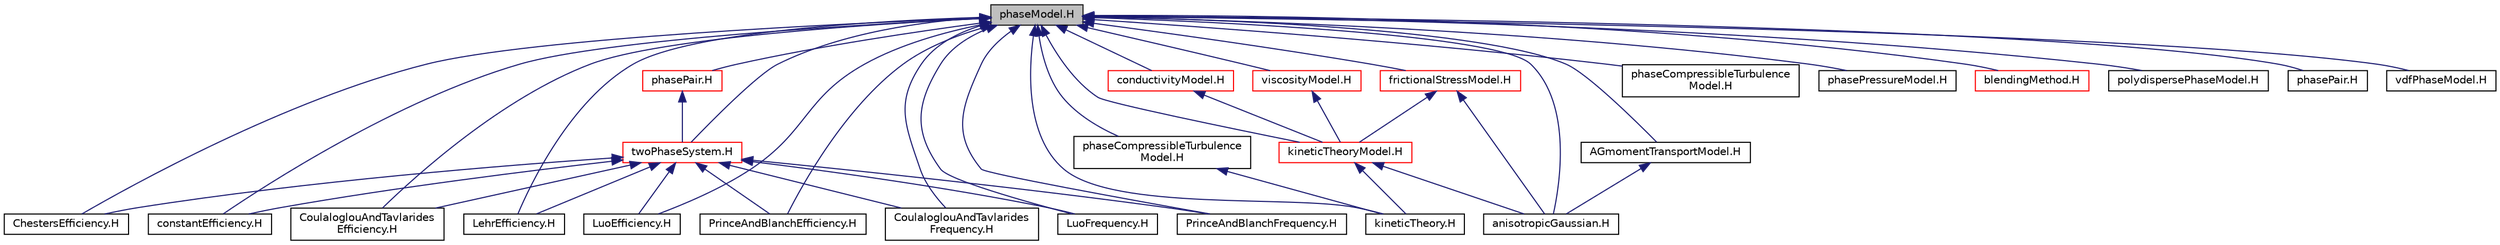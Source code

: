 digraph "phaseModel.H"
{
  bgcolor="transparent";
  edge [fontname="Helvetica",fontsize="10",labelfontname="Helvetica",labelfontsize="10"];
  node [fontname="Helvetica",fontsize="10",shape=record];
  Node10 [label="phaseModel.H",height=0.2,width=0.4,color="black", fillcolor="grey75", style="filled", fontcolor="black"];
  Node10 -> Node11 [dir="back",color="midnightblue",fontsize="10",style="solid",fontname="Helvetica"];
  Node11 [label="ChestersEfficiency.H",height=0.2,width=0.4,color="black",URL="$a00950.html"];
  Node10 -> Node12 [dir="back",color="midnightblue",fontsize="10",style="solid",fontname="Helvetica"];
  Node12 [label="constantEfficiency.H",height=0.2,width=0.4,color="black",URL="$a00965.html"];
  Node10 -> Node13 [dir="back",color="midnightblue",fontsize="10",style="solid",fontname="Helvetica"];
  Node13 [label="CoulaloglouAndTavlarides\lEfficiency.H",height=0.2,width=0.4,color="black",URL="$a00971.html"];
  Node10 -> Node14 [dir="back",color="midnightblue",fontsize="10",style="solid",fontname="Helvetica"];
  Node14 [label="LehrEfficiency.H",height=0.2,width=0.4,color="black",URL="$a00977.html"];
  Node10 -> Node15 [dir="back",color="midnightblue",fontsize="10",style="solid",fontname="Helvetica"];
  Node15 [label="LuoEfficiency.H",height=0.2,width=0.4,color="black",URL="$a00983.html"];
  Node10 -> Node16 [dir="back",color="midnightblue",fontsize="10",style="solid",fontname="Helvetica"];
  Node16 [label="PrinceAndBlanchEfficiency.H",height=0.2,width=0.4,color="black",URL="$a00989.html"];
  Node10 -> Node17 [dir="back",color="midnightblue",fontsize="10",style="solid",fontname="Helvetica"];
  Node17 [label="CoulaloglouAndTavlarides\lFrequency.H",height=0.2,width=0.4,color="black",URL="$a01004.html"];
  Node10 -> Node18 [dir="back",color="midnightblue",fontsize="10",style="solid",fontname="Helvetica"];
  Node18 [label="LuoFrequency.H",height=0.2,width=0.4,color="black",URL="$a01010.html"];
  Node10 -> Node19 [dir="back",color="midnightblue",fontsize="10",style="solid",fontname="Helvetica"];
  Node19 [label="PrinceAndBlanchFrequency.H",height=0.2,width=0.4,color="black",URL="$a01016.html"];
  Node10 -> Node20 [dir="back",color="midnightblue",fontsize="10",style="solid",fontname="Helvetica"];
  Node20 [label="kineticTheory.H",height=0.2,width=0.4,color="black",URL="$a01355.html"];
  Node10 -> Node21 [dir="back",color="midnightblue",fontsize="10",style="solid",fontname="Helvetica"];
  Node21 [label="AGmomentTransportModel.H",height=0.2,width=0.4,color="black",URL="$a01361.html"];
  Node21 -> Node22 [dir="back",color="midnightblue",fontsize="10",style="solid",fontname="Helvetica"];
  Node22 [label="anisotropicGaussian.H",height=0.2,width=0.4,color="black",URL="$a01367.html"];
  Node10 -> Node22 [dir="back",color="midnightblue",fontsize="10",style="solid",fontname="Helvetica"];
  Node10 -> Node23 [dir="back",color="midnightblue",fontsize="10",style="solid",fontname="Helvetica"];
  Node23 [label="kineticTheoryModel.H",height=0.2,width=0.4,color="red",URL="$a01403.html"];
  Node23 -> Node20 [dir="back",color="midnightblue",fontsize="10",style="solid",fontname="Helvetica"];
  Node23 -> Node22 [dir="back",color="midnightblue",fontsize="10",style="solid",fontname="Helvetica"];
  Node10 -> Node26 [dir="back",color="midnightblue",fontsize="10",style="solid",fontname="Helvetica"];
  Node26 [label="conductivityModel.H",height=0.2,width=0.4,color="red",URL="$a01418.html"];
  Node26 -> Node23 [dir="back",color="midnightblue",fontsize="10",style="solid",fontname="Helvetica"];
  Node10 -> Node31 [dir="back",color="midnightblue",fontsize="10",style="solid",fontname="Helvetica"];
  Node31 [label="frictionalStressModel.H",height=0.2,width=0.4,color="red",URL="$a01451.html"];
  Node31 -> Node22 [dir="back",color="midnightblue",fontsize="10",style="solid",fontname="Helvetica"];
  Node31 -> Node23 [dir="back",color="midnightblue",fontsize="10",style="solid",fontname="Helvetica"];
  Node10 -> Node35 [dir="back",color="midnightblue",fontsize="10",style="solid",fontname="Helvetica"];
  Node35 [label="viscosityModel.H",height=0.2,width=0.4,color="red",URL="$a01565.html"];
  Node35 -> Node23 [dir="back",color="midnightblue",fontsize="10",style="solid",fontname="Helvetica"];
  Node10 -> Node41 [dir="back",color="midnightblue",fontsize="10",style="solid",fontname="Helvetica"];
  Node41 [label="phaseCompressibleTurbulence\lModel.H",height=0.2,width=0.4,color="black",URL="$a03816.html"];
  Node10 -> Node42 [dir="back",color="midnightblue",fontsize="10",style="solid",fontname="Helvetica"];
  Node42 [label="phasePressureModel.H",height=0.2,width=0.4,color="black",URL="$a01580.html"];
  Node10 -> Node43 [dir="back",color="midnightblue",fontsize="10",style="solid",fontname="Helvetica"];
  Node43 [label="blendingMethod.H",height=0.2,width=0.4,color="red",URL="$a01601.html"];
  Node10 -> Node48 [dir="back",color="midnightblue",fontsize="10",style="solid",fontname="Helvetica"];
  Node48 [label="polydispersePhaseModel.H",height=0.2,width=0.4,color="black",URL="$a01640.html"];
  Node10 -> Node49 [dir="back",color="midnightblue",fontsize="10",style="solid",fontname="Helvetica"];
  Node49 [label="phasePair.H",height=0.2,width=0.4,color="black",URL="$a03858.html"];
  Node10 -> Node50 [dir="back",color="midnightblue",fontsize="10",style="solid",fontname="Helvetica"];
  Node50 [label="twoPhaseSystem.H",height=0.2,width=0.4,color="red",URL="$a01667.html"];
  Node50 -> Node11 [dir="back",color="midnightblue",fontsize="10",style="solid",fontname="Helvetica"];
  Node50 -> Node12 [dir="back",color="midnightblue",fontsize="10",style="solid",fontname="Helvetica"];
  Node50 -> Node13 [dir="back",color="midnightblue",fontsize="10",style="solid",fontname="Helvetica"];
  Node50 -> Node14 [dir="back",color="midnightblue",fontsize="10",style="solid",fontname="Helvetica"];
  Node50 -> Node15 [dir="back",color="midnightblue",fontsize="10",style="solid",fontname="Helvetica"];
  Node50 -> Node16 [dir="back",color="midnightblue",fontsize="10",style="solid",fontname="Helvetica"];
  Node50 -> Node17 [dir="back",color="midnightblue",fontsize="10",style="solid",fontname="Helvetica"];
  Node50 -> Node18 [dir="back",color="midnightblue",fontsize="10",style="solid",fontname="Helvetica"];
  Node50 -> Node19 [dir="back",color="midnightblue",fontsize="10",style="solid",fontname="Helvetica"];
  Node10 -> Node53 [dir="back",color="midnightblue",fontsize="10",style="solid",fontname="Helvetica"];
  Node53 [label="phaseCompressibleTurbulence\lModel.H",height=0.2,width=0.4,color="black",URL="$a03819.html"];
  Node53 -> Node20 [dir="back",color="midnightblue",fontsize="10",style="solid",fontname="Helvetica"];
  Node10 -> Node54 [dir="back",color="midnightblue",fontsize="10",style="solid",fontname="Helvetica"];
  Node54 [label="phasePair.H",height=0.2,width=0.4,color="red",URL="$a03861.html"];
  Node54 -> Node50 [dir="back",color="midnightblue",fontsize="10",style="solid",fontname="Helvetica"];
  Node10 -> Node57 [dir="back",color="midnightblue",fontsize="10",style="solid",fontname="Helvetica"];
  Node57 [label="vdfPhaseModel.H",height=0.2,width=0.4,color="black",URL="$a01742.html"];
}
